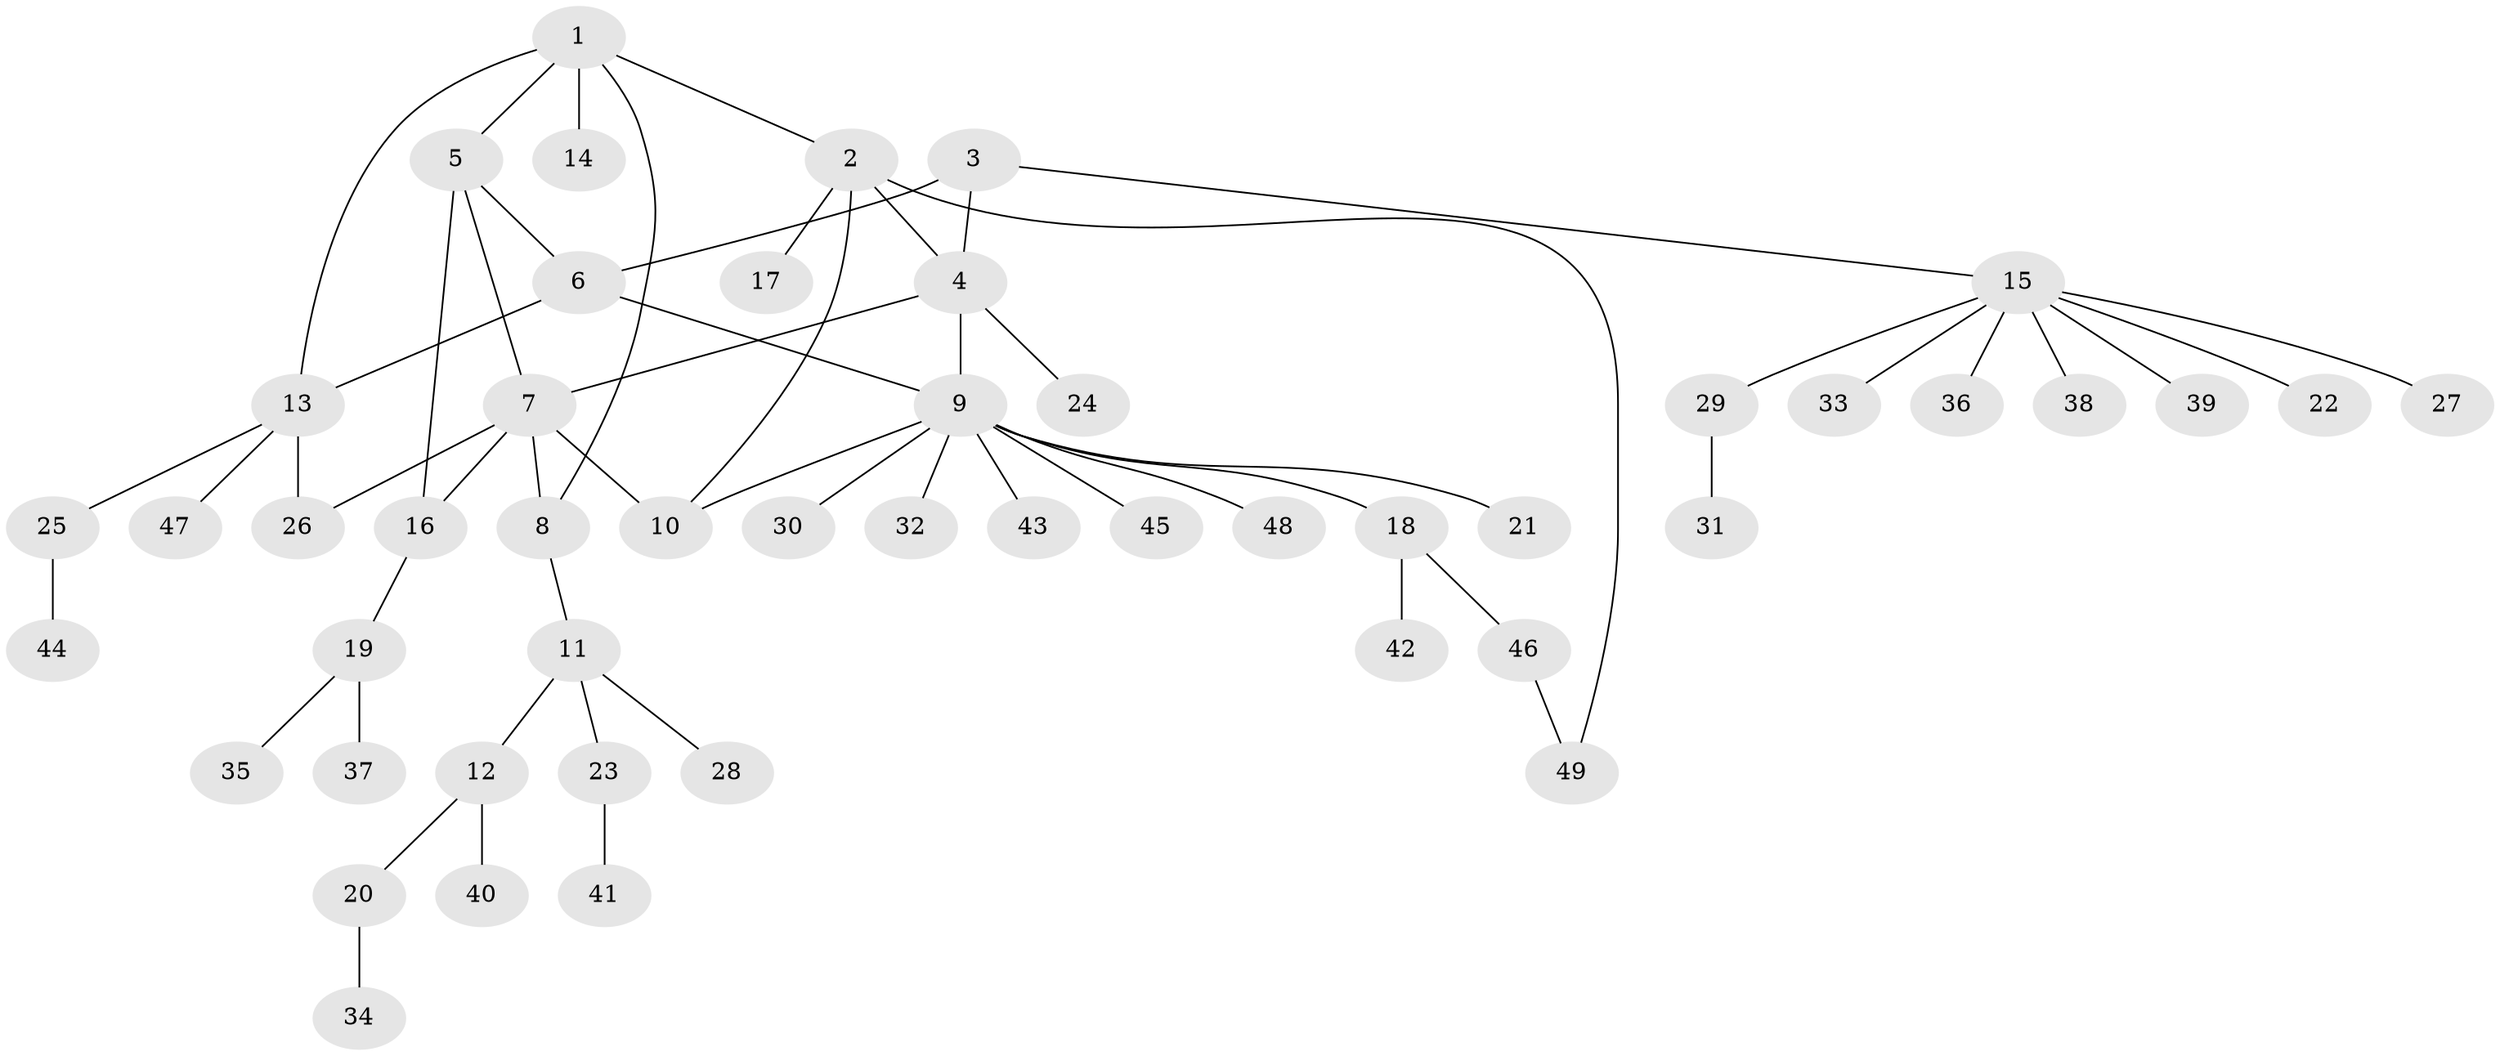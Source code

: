 // Generated by graph-tools (version 1.1) at 2025/26/03/09/25 03:26:48]
// undirected, 49 vertices, 58 edges
graph export_dot {
graph [start="1"]
  node [color=gray90,style=filled];
  1;
  2;
  3;
  4;
  5;
  6;
  7;
  8;
  9;
  10;
  11;
  12;
  13;
  14;
  15;
  16;
  17;
  18;
  19;
  20;
  21;
  22;
  23;
  24;
  25;
  26;
  27;
  28;
  29;
  30;
  31;
  32;
  33;
  34;
  35;
  36;
  37;
  38;
  39;
  40;
  41;
  42;
  43;
  44;
  45;
  46;
  47;
  48;
  49;
  1 -- 2;
  1 -- 5;
  1 -- 8;
  1 -- 13;
  1 -- 14;
  2 -- 4;
  2 -- 10;
  2 -- 17;
  2 -- 49;
  3 -- 4;
  3 -- 6;
  3 -- 15;
  4 -- 7;
  4 -- 9;
  4 -- 24;
  5 -- 6;
  5 -- 7;
  5 -- 16;
  6 -- 9;
  6 -- 13;
  7 -- 8;
  7 -- 10;
  7 -- 16;
  7 -- 26;
  8 -- 11;
  9 -- 10;
  9 -- 18;
  9 -- 21;
  9 -- 30;
  9 -- 32;
  9 -- 43;
  9 -- 45;
  9 -- 48;
  11 -- 12;
  11 -- 23;
  11 -- 28;
  12 -- 20;
  12 -- 40;
  13 -- 25;
  13 -- 26;
  13 -- 47;
  15 -- 22;
  15 -- 27;
  15 -- 29;
  15 -- 33;
  15 -- 36;
  15 -- 38;
  15 -- 39;
  16 -- 19;
  18 -- 42;
  18 -- 46;
  19 -- 35;
  19 -- 37;
  20 -- 34;
  23 -- 41;
  25 -- 44;
  29 -- 31;
  46 -- 49;
}
